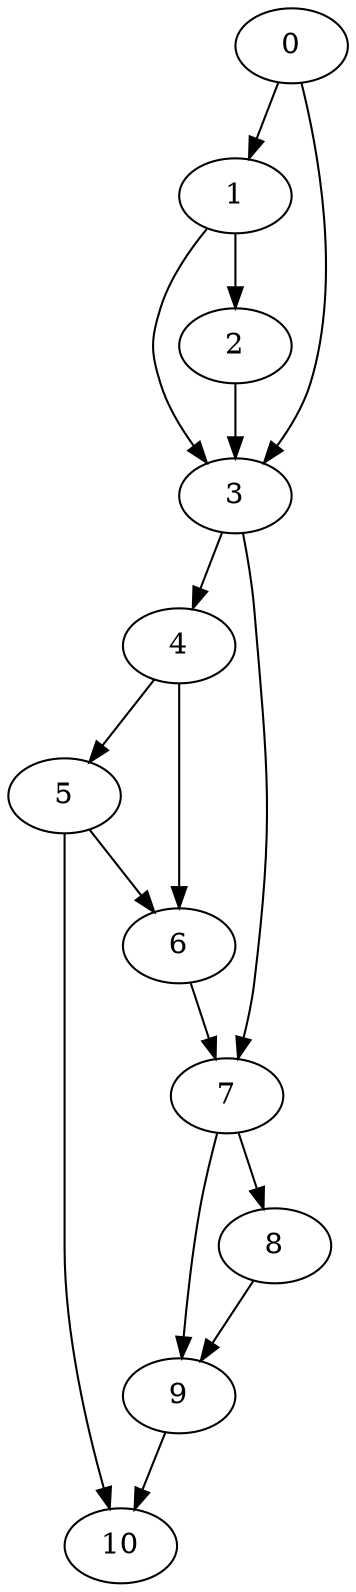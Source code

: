 digraph {
	0
	1
	2
	3
	4
	5
	6
	7
	8
	9
	10
	7 -> 9
	8 -> 9
	1 -> 2
	3 -> 4
	4 -> 5
	7 -> 8
	0 -> 1
	1 -> 3
	2 -> 3
	0 -> 3
	4 -> 6
	5 -> 6
	3 -> 7
	6 -> 7
	5 -> 10
	9 -> 10
}
